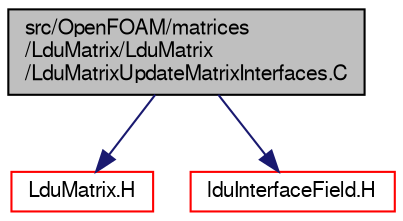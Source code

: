 digraph "src/OpenFOAM/matrices/LduMatrix/LduMatrix/LduMatrixUpdateMatrixInterfaces.C"
{
  bgcolor="transparent";
  edge [fontname="FreeSans",fontsize="10",labelfontname="FreeSans",labelfontsize="10"];
  node [fontname="FreeSans",fontsize="10",shape=record];
  Node0 [label="src/OpenFOAM/matrices\l/LduMatrix/LduMatrix\l/LduMatrixUpdateMatrixInterfaces.C",height=0.2,width=0.4,color="black", fillcolor="grey75", style="filled", fontcolor="black"];
  Node0 -> Node1 [color="midnightblue",fontsize="10",style="solid",fontname="FreeSans"];
  Node1 [label="LduMatrix.H",height=0.2,width=0.4,color="red",URL="$a10538.html"];
  Node0 -> Node105 [color="midnightblue",fontsize="10",style="solid",fontname="FreeSans"];
  Node105 [label="lduInterfaceField.H",height=0.2,width=0.4,color="red",URL="$a10676.html"];
}
